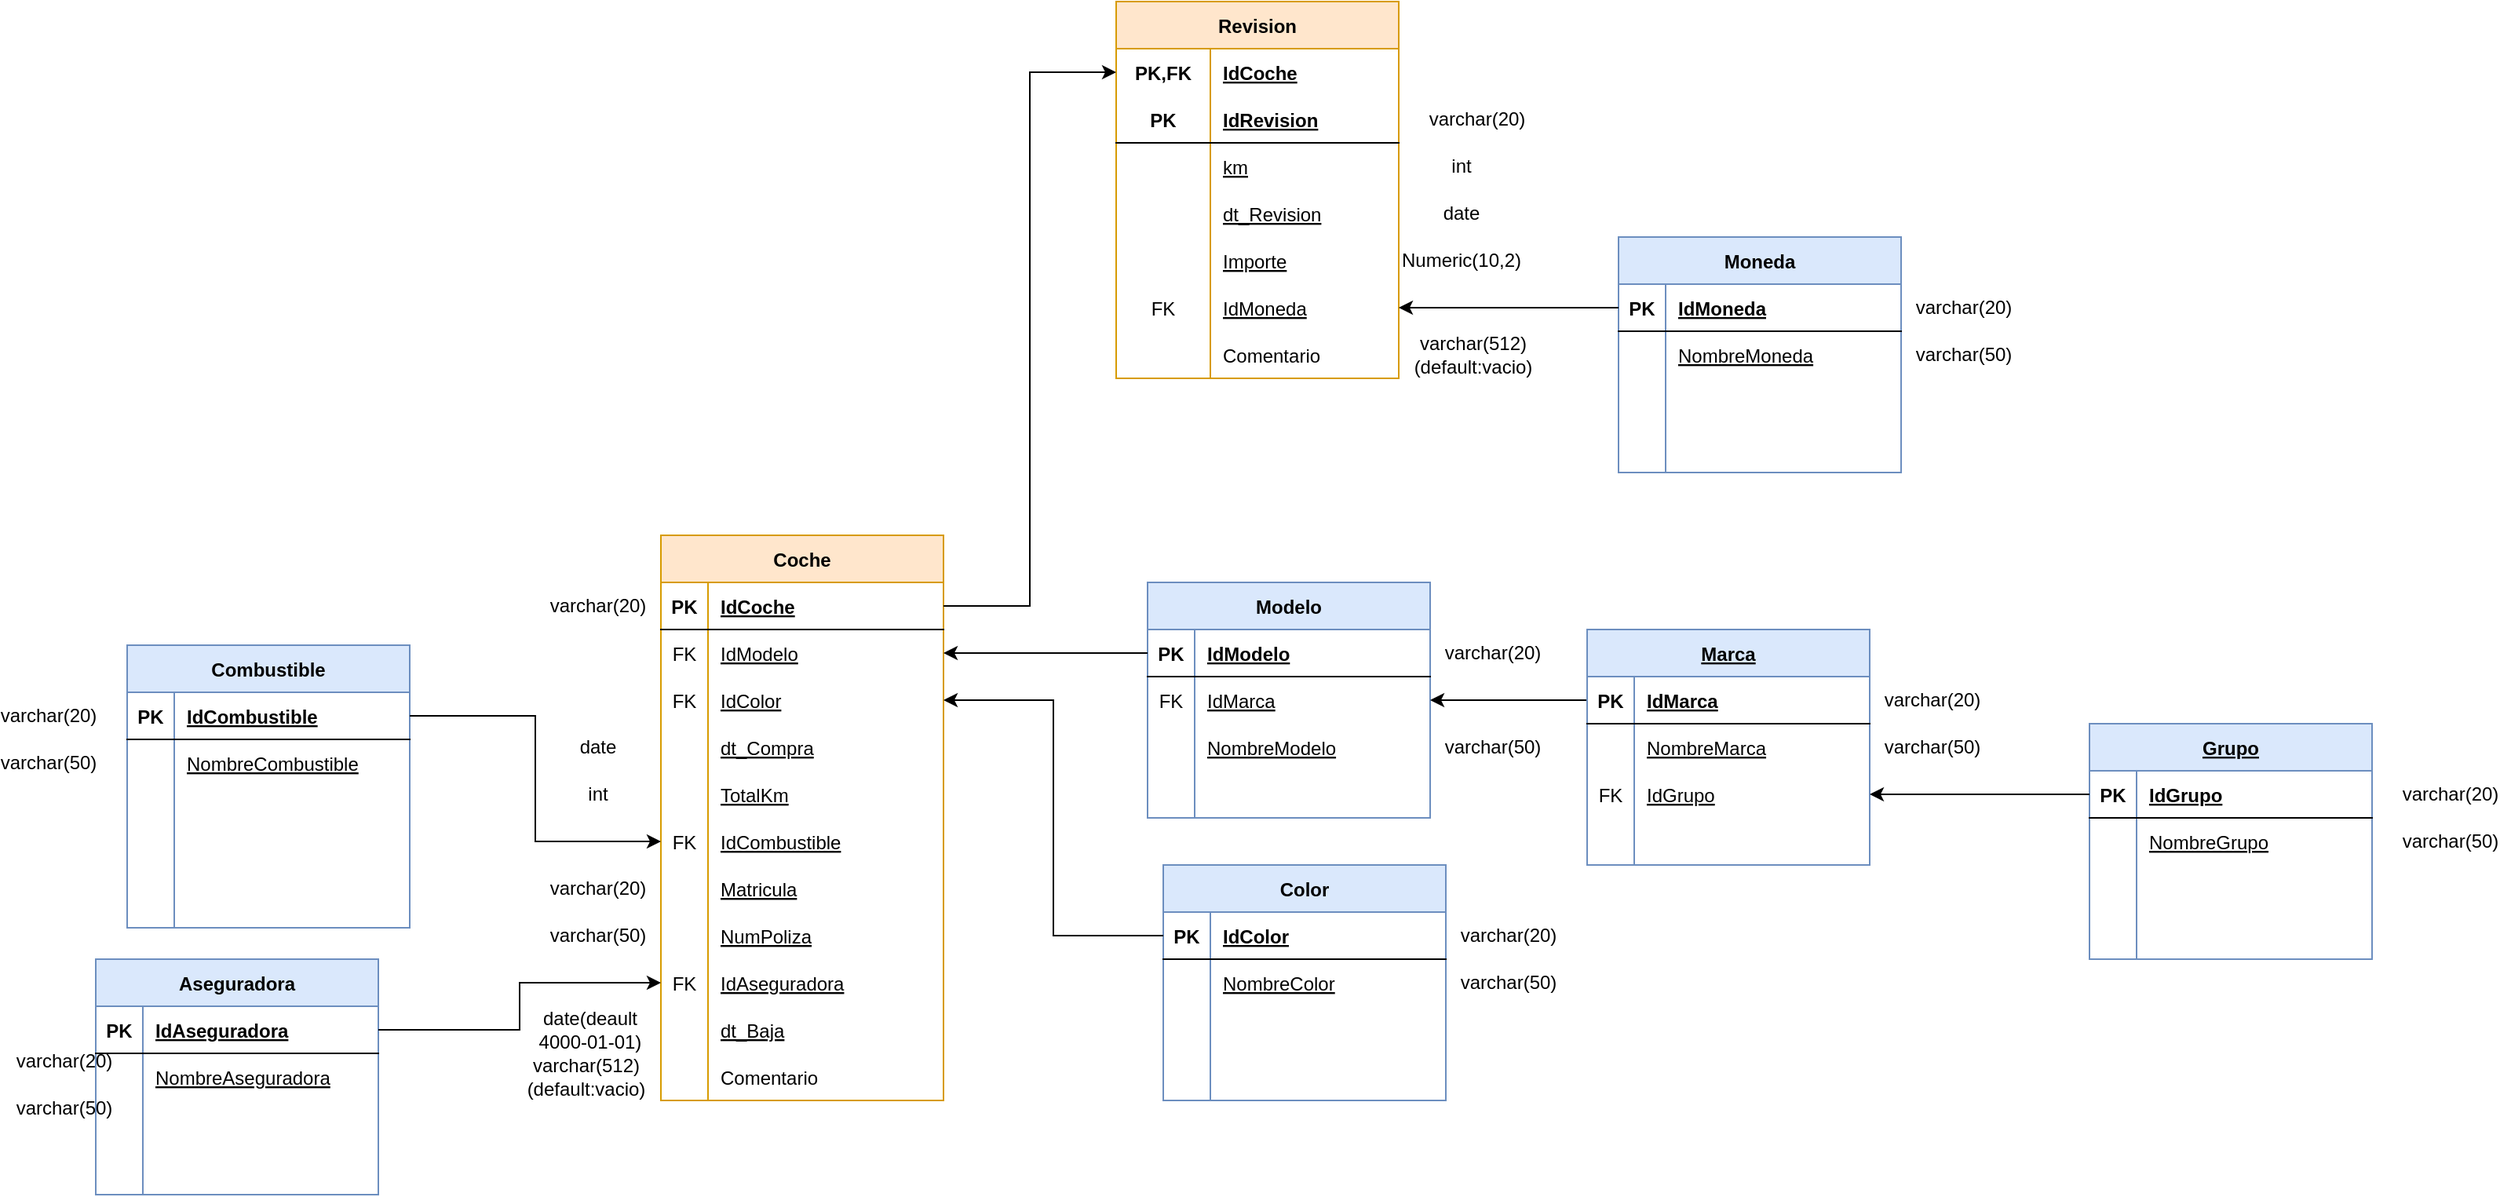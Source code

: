 <mxfile version="20.7.4" type="device"><diagram id="R2lEEEUBdFMjLlhIrx00" name="Page-1"><mxGraphModel dx="2284" dy="1944" grid="1" gridSize="10" guides="1" tooltips="1" connect="1" arrows="1" fold="1" page="1" pageScale="1" pageWidth="850" pageHeight="1100" math="0" shadow="0" extFonts="Permanent Marker^https://fonts.googleapis.com/css?family=Permanent+Marker"><root><mxCell id="0"/><mxCell id="1" parent="0"/><mxCell id="UQHNVNrg7WLyt6aWOta6-1" value="Coche" style="shape=table;startSize=30;container=1;collapsible=1;childLayout=tableLayout;fixedRows=1;rowLines=0;fontStyle=1;align=center;resizeLast=1;fillColor=#ffe6cc;strokeColor=#d79b00;" parent="1" vertex="1"><mxGeometry x="100" y="310" width="180" height="360" as="geometry"/></mxCell><mxCell id="UQHNVNrg7WLyt6aWOta6-2" value="" style="shape=tableRow;horizontal=0;startSize=0;swimlaneHead=0;swimlaneBody=0;fillColor=none;collapsible=0;dropTarget=0;points=[[0,0.5],[1,0.5]];portConstraint=eastwest;top=0;left=0;right=0;bottom=1;" parent="UQHNVNrg7WLyt6aWOta6-1" vertex="1"><mxGeometry y="30" width="180" height="30" as="geometry"/></mxCell><mxCell id="UQHNVNrg7WLyt6aWOta6-3" value="PK" style="shape=partialRectangle;connectable=0;fillColor=none;top=0;left=0;bottom=0;right=0;fontStyle=1;overflow=hidden;" parent="UQHNVNrg7WLyt6aWOta6-2" vertex="1"><mxGeometry width="30" height="30" as="geometry"><mxRectangle width="30" height="30" as="alternateBounds"/></mxGeometry></mxCell><mxCell id="UQHNVNrg7WLyt6aWOta6-4" value="IdCoche" style="shape=partialRectangle;connectable=0;fillColor=none;top=0;left=0;bottom=0;right=0;align=left;spacingLeft=6;fontStyle=5;overflow=hidden;" parent="UQHNVNrg7WLyt6aWOta6-2" vertex="1"><mxGeometry x="30" width="150" height="30" as="geometry"><mxRectangle width="150" height="30" as="alternateBounds"/></mxGeometry></mxCell><mxCell id="UQHNVNrg7WLyt6aWOta6-5" value="" style="shape=tableRow;horizontal=0;startSize=0;swimlaneHead=0;swimlaneBody=0;fillColor=none;collapsible=0;dropTarget=0;points=[[0,0.5],[1,0.5]];portConstraint=eastwest;top=0;left=0;right=0;bottom=0;" parent="UQHNVNrg7WLyt6aWOta6-1" vertex="1"><mxGeometry y="60" width="180" height="30" as="geometry"/></mxCell><mxCell id="UQHNVNrg7WLyt6aWOta6-6" value="FK" style="shape=partialRectangle;connectable=0;fillColor=none;top=0;left=0;bottom=0;right=0;editable=1;overflow=hidden;" parent="UQHNVNrg7WLyt6aWOta6-5" vertex="1"><mxGeometry width="30" height="30" as="geometry"><mxRectangle width="30" height="30" as="alternateBounds"/></mxGeometry></mxCell><mxCell id="UQHNVNrg7WLyt6aWOta6-7" value="IdModelo" style="shape=partialRectangle;connectable=0;fillColor=none;top=0;left=0;bottom=0;right=0;align=left;spacingLeft=6;overflow=hidden;fontStyle=4" parent="UQHNVNrg7WLyt6aWOta6-5" vertex="1"><mxGeometry x="30" width="150" height="30" as="geometry"><mxRectangle width="150" height="30" as="alternateBounds"/></mxGeometry></mxCell><mxCell id="UQHNVNrg7WLyt6aWOta6-8" value="" style="shape=tableRow;horizontal=0;startSize=0;swimlaneHead=0;swimlaneBody=0;fillColor=none;collapsible=0;dropTarget=0;points=[[0,0.5],[1,0.5]];portConstraint=eastwest;top=0;left=0;right=0;bottom=0;" parent="UQHNVNrg7WLyt6aWOta6-1" vertex="1"><mxGeometry y="90" width="180" height="30" as="geometry"/></mxCell><mxCell id="UQHNVNrg7WLyt6aWOta6-9" value="FK" style="shape=partialRectangle;connectable=0;fillColor=none;top=0;left=0;bottom=0;right=0;editable=1;overflow=hidden;" parent="UQHNVNrg7WLyt6aWOta6-8" vertex="1"><mxGeometry width="30" height="30" as="geometry"><mxRectangle width="30" height="30" as="alternateBounds"/></mxGeometry></mxCell><mxCell id="UQHNVNrg7WLyt6aWOta6-10" value="IdColor" style="shape=partialRectangle;connectable=0;fillColor=none;top=0;left=0;bottom=0;right=0;align=left;spacingLeft=6;overflow=hidden;fontStyle=4" parent="UQHNVNrg7WLyt6aWOta6-8" vertex="1"><mxGeometry x="30" width="150" height="30" as="geometry"><mxRectangle width="150" height="30" as="alternateBounds"/></mxGeometry></mxCell><mxCell id="UQHNVNrg7WLyt6aWOta6-11" value="" style="shape=tableRow;horizontal=0;startSize=0;swimlaneHead=0;swimlaneBody=0;fillColor=none;collapsible=0;dropTarget=0;points=[[0,0.5],[1,0.5]];portConstraint=eastwest;top=0;left=0;right=0;bottom=0;" parent="UQHNVNrg7WLyt6aWOta6-1" vertex="1"><mxGeometry y="120" width="180" height="30" as="geometry"/></mxCell><mxCell id="UQHNVNrg7WLyt6aWOta6-12" value="" style="shape=partialRectangle;connectable=0;fillColor=none;top=0;left=0;bottom=0;right=0;editable=1;overflow=hidden;" parent="UQHNVNrg7WLyt6aWOta6-11" vertex="1"><mxGeometry width="30" height="30" as="geometry"><mxRectangle width="30" height="30" as="alternateBounds"/></mxGeometry></mxCell><mxCell id="UQHNVNrg7WLyt6aWOta6-13" value="dt_Compra" style="shape=partialRectangle;connectable=0;fillColor=none;top=0;left=0;bottom=0;right=0;align=left;spacingLeft=6;overflow=hidden;fontStyle=4" parent="UQHNVNrg7WLyt6aWOta6-11" vertex="1"><mxGeometry x="30" width="150" height="30" as="geometry"><mxRectangle width="150" height="30" as="alternateBounds"/></mxGeometry></mxCell><mxCell id="UQHNVNrg7WLyt6aWOta6-56" value="" style="shape=tableRow;horizontal=0;startSize=0;swimlaneHead=0;swimlaneBody=0;fillColor=none;collapsible=0;dropTarget=0;points=[[0,0.5],[1,0.5]];portConstraint=eastwest;top=0;left=0;right=0;bottom=0;" parent="UQHNVNrg7WLyt6aWOta6-1" vertex="1"><mxGeometry y="150" width="180" height="30" as="geometry"/></mxCell><mxCell id="UQHNVNrg7WLyt6aWOta6-57" value="" style="shape=partialRectangle;connectable=0;fillColor=none;top=0;left=0;bottom=0;right=0;editable=1;overflow=hidden;" parent="UQHNVNrg7WLyt6aWOta6-56" vertex="1"><mxGeometry width="30" height="30" as="geometry"><mxRectangle width="30" height="30" as="alternateBounds"/></mxGeometry></mxCell><mxCell id="UQHNVNrg7WLyt6aWOta6-58" value="TotalKm" style="shape=partialRectangle;connectable=0;fillColor=none;top=0;left=0;bottom=0;right=0;align=left;spacingLeft=6;overflow=hidden;fontStyle=4" parent="UQHNVNrg7WLyt6aWOta6-56" vertex="1"><mxGeometry x="30" width="150" height="30" as="geometry"><mxRectangle width="150" height="30" as="alternateBounds"/></mxGeometry></mxCell><mxCell id="UQHNVNrg7WLyt6aWOta6-59" value="" style="shape=tableRow;horizontal=0;startSize=0;swimlaneHead=0;swimlaneBody=0;fillColor=none;collapsible=0;dropTarget=0;points=[[0,0.5],[1,0.5]];portConstraint=eastwest;top=0;left=0;right=0;bottom=0;" parent="UQHNVNrg7WLyt6aWOta6-1" vertex="1"><mxGeometry y="180" width="180" height="30" as="geometry"/></mxCell><mxCell id="UQHNVNrg7WLyt6aWOta6-60" value="FK" style="shape=partialRectangle;connectable=0;fillColor=none;top=0;left=0;bottom=0;right=0;editable=1;overflow=hidden;" parent="UQHNVNrg7WLyt6aWOta6-59" vertex="1"><mxGeometry width="30" height="30" as="geometry"><mxRectangle width="30" height="30" as="alternateBounds"/></mxGeometry></mxCell><mxCell id="UQHNVNrg7WLyt6aWOta6-61" value="IdCombustible" style="shape=partialRectangle;connectable=0;fillColor=none;top=0;left=0;bottom=0;right=0;align=left;spacingLeft=6;overflow=hidden;fontStyle=4" parent="UQHNVNrg7WLyt6aWOta6-59" vertex="1"><mxGeometry x="30" width="150" height="30" as="geometry"><mxRectangle width="150" height="30" as="alternateBounds"/></mxGeometry></mxCell><mxCell id="KkhAYY7SZB-7YwJdmBVB-1" value="" style="shape=tableRow;horizontal=0;startSize=0;swimlaneHead=0;swimlaneBody=0;fillColor=none;collapsible=0;dropTarget=0;points=[[0,0.5],[1,0.5]];portConstraint=eastwest;top=0;left=0;right=0;bottom=0;" parent="UQHNVNrg7WLyt6aWOta6-1" vertex="1"><mxGeometry y="210" width="180" height="30" as="geometry"/></mxCell><mxCell id="KkhAYY7SZB-7YwJdmBVB-2" value="" style="shape=partialRectangle;connectable=0;fillColor=none;top=0;left=0;bottom=0;right=0;editable=1;overflow=hidden;" parent="KkhAYY7SZB-7YwJdmBVB-1" vertex="1"><mxGeometry width="30" height="30" as="geometry"><mxRectangle width="30" height="30" as="alternateBounds"/></mxGeometry></mxCell><mxCell id="KkhAYY7SZB-7YwJdmBVB-3" value="Matricula" style="shape=partialRectangle;connectable=0;fillColor=none;top=0;left=0;bottom=0;right=0;align=left;spacingLeft=6;overflow=hidden;fontStyle=4" parent="KkhAYY7SZB-7YwJdmBVB-1" vertex="1"><mxGeometry x="30" width="150" height="30" as="geometry"><mxRectangle width="150" height="30" as="alternateBounds"/></mxGeometry></mxCell><mxCell id="2HH6dPWzFFKXIz89_tiQ-81" value="" style="shape=tableRow;horizontal=0;startSize=0;swimlaneHead=0;swimlaneBody=0;fillColor=none;collapsible=0;dropTarget=0;points=[[0,0.5],[1,0.5]];portConstraint=eastwest;top=0;left=0;right=0;bottom=0;" parent="UQHNVNrg7WLyt6aWOta6-1" vertex="1"><mxGeometry y="240" width="180" height="30" as="geometry"/></mxCell><mxCell id="2HH6dPWzFFKXIz89_tiQ-82" value="" style="shape=partialRectangle;connectable=0;fillColor=none;top=0;left=0;bottom=0;right=0;editable=1;overflow=hidden;" parent="2HH6dPWzFFKXIz89_tiQ-81" vertex="1"><mxGeometry width="30" height="30" as="geometry"><mxRectangle width="30" height="30" as="alternateBounds"/></mxGeometry></mxCell><mxCell id="2HH6dPWzFFKXIz89_tiQ-83" value="NumPoliza" style="shape=partialRectangle;connectable=0;fillColor=none;top=0;left=0;bottom=0;right=0;align=left;spacingLeft=6;overflow=hidden;fontStyle=4" parent="2HH6dPWzFFKXIz89_tiQ-81" vertex="1"><mxGeometry x="30" width="150" height="30" as="geometry"><mxRectangle width="150" height="30" as="alternateBounds"/></mxGeometry></mxCell><mxCell id="2HH6dPWzFFKXIz89_tiQ-84" value="" style="shape=tableRow;horizontal=0;startSize=0;swimlaneHead=0;swimlaneBody=0;fillColor=none;collapsible=0;dropTarget=0;points=[[0,0.5],[1,0.5]];portConstraint=eastwest;top=0;left=0;right=0;bottom=0;" parent="UQHNVNrg7WLyt6aWOta6-1" vertex="1"><mxGeometry y="270" width="180" height="30" as="geometry"/></mxCell><mxCell id="2HH6dPWzFFKXIz89_tiQ-85" value="" style="shape=partialRectangle;connectable=0;fillColor=none;top=0;left=0;bottom=0;right=0;editable=1;overflow=hidden;" parent="2HH6dPWzFFKXIz89_tiQ-84" vertex="1"><mxGeometry width="30" height="30" as="geometry"><mxRectangle width="30" height="30" as="alternateBounds"/></mxGeometry></mxCell><mxCell id="2HH6dPWzFFKXIz89_tiQ-86" value="IdAseguradora" style="shape=partialRectangle;connectable=0;fillColor=none;top=0;left=0;bottom=0;right=0;align=left;spacingLeft=6;overflow=hidden;fontStyle=4" parent="2HH6dPWzFFKXIz89_tiQ-84" vertex="1"><mxGeometry x="30" width="150" height="30" as="geometry"><mxRectangle width="150" height="30" as="alternateBounds"/></mxGeometry></mxCell><mxCell id="x1fE0c421LHMA43chQFN-1" value="" style="shape=tableRow;horizontal=0;startSize=0;swimlaneHead=0;swimlaneBody=0;fillColor=none;collapsible=0;dropTarget=0;points=[[0,0.5],[1,0.5]];portConstraint=eastwest;top=0;left=0;right=0;bottom=0;" parent="UQHNVNrg7WLyt6aWOta6-1" vertex="1"><mxGeometry y="300" width="180" height="30" as="geometry"/></mxCell><mxCell id="x1fE0c421LHMA43chQFN-2" value="" style="shape=partialRectangle;connectable=0;fillColor=none;top=0;left=0;bottom=0;right=0;editable=1;overflow=hidden;" parent="x1fE0c421LHMA43chQFN-1" vertex="1"><mxGeometry width="30" height="30" as="geometry"><mxRectangle width="30" height="30" as="alternateBounds"/></mxGeometry></mxCell><mxCell id="x1fE0c421LHMA43chQFN-3" value="dt_Baja" style="shape=partialRectangle;connectable=0;fillColor=none;top=0;left=0;bottom=0;right=0;align=left;spacingLeft=6;overflow=hidden;fontStyle=4" parent="x1fE0c421LHMA43chQFN-1" vertex="1"><mxGeometry x="30" width="150" height="30" as="geometry"><mxRectangle width="150" height="30" as="alternateBounds"/></mxGeometry></mxCell><mxCell id="Sy1Fu-0YcT4Fh3cRjy4l-1" value="" style="shape=tableRow;horizontal=0;startSize=0;swimlaneHead=0;swimlaneBody=0;fillColor=none;collapsible=0;dropTarget=0;points=[[0,0.5],[1,0.5]];portConstraint=eastwest;top=0;left=0;right=0;bottom=0;" vertex="1" parent="UQHNVNrg7WLyt6aWOta6-1"><mxGeometry y="330" width="180" height="30" as="geometry"/></mxCell><mxCell id="Sy1Fu-0YcT4Fh3cRjy4l-2" value="" style="shape=partialRectangle;connectable=0;fillColor=none;top=0;left=0;bottom=0;right=0;editable=1;overflow=hidden;" vertex="1" parent="Sy1Fu-0YcT4Fh3cRjy4l-1"><mxGeometry width="30" height="30" as="geometry"><mxRectangle width="30" height="30" as="alternateBounds"/></mxGeometry></mxCell><mxCell id="Sy1Fu-0YcT4Fh3cRjy4l-3" value="Comentario" style="shape=partialRectangle;connectable=0;fillColor=none;top=0;left=0;bottom=0;right=0;align=left;spacingLeft=6;overflow=hidden;fontStyle=0" vertex="1" parent="Sy1Fu-0YcT4Fh3cRjy4l-1"><mxGeometry x="30" width="150" height="30" as="geometry"><mxRectangle width="150" height="30" as="alternateBounds"/></mxGeometry></mxCell><mxCell id="UQHNVNrg7WLyt6aWOta6-14" value="Modelo" style="shape=table;startSize=30;container=1;collapsible=1;childLayout=tableLayout;fixedRows=1;rowLines=0;fontStyle=1;align=center;resizeLast=1;fillColor=#dae8fc;strokeColor=#6c8ebf;" parent="1" vertex="1"><mxGeometry x="410" y="340" width="180" height="150" as="geometry"/></mxCell><mxCell id="UQHNVNrg7WLyt6aWOta6-15" value="" style="shape=tableRow;horizontal=0;startSize=0;swimlaneHead=0;swimlaneBody=0;fillColor=none;collapsible=0;dropTarget=0;points=[[0,0.5],[1,0.5]];portConstraint=eastwest;top=0;left=0;right=0;bottom=1;" parent="UQHNVNrg7WLyt6aWOta6-14" vertex="1"><mxGeometry y="30" width="180" height="30" as="geometry"/></mxCell><mxCell id="UQHNVNrg7WLyt6aWOta6-16" value="PK" style="shape=partialRectangle;connectable=0;fillColor=none;top=0;left=0;bottom=0;right=0;fontStyle=1;overflow=hidden;" parent="UQHNVNrg7WLyt6aWOta6-15" vertex="1"><mxGeometry width="30" height="30" as="geometry"><mxRectangle width="30" height="30" as="alternateBounds"/></mxGeometry></mxCell><mxCell id="UQHNVNrg7WLyt6aWOta6-17" value="IdModelo" style="shape=partialRectangle;connectable=0;fillColor=none;top=0;left=0;bottom=0;right=0;align=left;spacingLeft=6;fontStyle=5;overflow=hidden;" parent="UQHNVNrg7WLyt6aWOta6-15" vertex="1"><mxGeometry x="30" width="150" height="30" as="geometry"><mxRectangle width="150" height="30" as="alternateBounds"/></mxGeometry></mxCell><mxCell id="UQHNVNrg7WLyt6aWOta6-18" value="" style="shape=tableRow;horizontal=0;startSize=0;swimlaneHead=0;swimlaneBody=0;fillColor=none;collapsible=0;dropTarget=0;points=[[0,0.5],[1,0.5]];portConstraint=eastwest;top=0;left=0;right=0;bottom=0;" parent="UQHNVNrg7WLyt6aWOta6-14" vertex="1"><mxGeometry y="60" width="180" height="30" as="geometry"/></mxCell><mxCell id="UQHNVNrg7WLyt6aWOta6-19" value="FK" style="shape=partialRectangle;connectable=0;fillColor=none;top=0;left=0;bottom=0;right=0;editable=1;overflow=hidden;" parent="UQHNVNrg7WLyt6aWOta6-18" vertex="1"><mxGeometry width="30" height="30" as="geometry"><mxRectangle width="30" height="30" as="alternateBounds"/></mxGeometry></mxCell><mxCell id="UQHNVNrg7WLyt6aWOta6-20" value="IdMarca" style="shape=partialRectangle;connectable=0;fillColor=none;top=0;left=0;bottom=0;right=0;align=left;spacingLeft=6;overflow=hidden;fontStyle=4" parent="UQHNVNrg7WLyt6aWOta6-18" vertex="1"><mxGeometry x="30" width="150" height="30" as="geometry"><mxRectangle width="150" height="30" as="alternateBounds"/></mxGeometry></mxCell><mxCell id="UQHNVNrg7WLyt6aWOta6-24" value="" style="shape=tableRow;horizontal=0;startSize=0;swimlaneHead=0;swimlaneBody=0;fillColor=none;collapsible=0;dropTarget=0;points=[[0,0.5],[1,0.5]];portConstraint=eastwest;top=0;left=0;right=0;bottom=0;" parent="UQHNVNrg7WLyt6aWOta6-14" vertex="1"><mxGeometry y="90" width="180" height="30" as="geometry"/></mxCell><mxCell id="UQHNVNrg7WLyt6aWOta6-25" value="" style="shape=partialRectangle;connectable=0;fillColor=none;top=0;left=0;bottom=0;right=0;editable=1;overflow=hidden;" parent="UQHNVNrg7WLyt6aWOta6-24" vertex="1"><mxGeometry width="30" height="30" as="geometry"><mxRectangle width="30" height="30" as="alternateBounds"/></mxGeometry></mxCell><mxCell id="UQHNVNrg7WLyt6aWOta6-26" value="NombreModelo" style="shape=partialRectangle;connectable=0;fillColor=none;top=0;left=0;bottom=0;right=0;align=left;spacingLeft=6;overflow=hidden;fontStyle=4" parent="UQHNVNrg7WLyt6aWOta6-24" vertex="1"><mxGeometry x="30" width="150" height="30" as="geometry"><mxRectangle width="150" height="30" as="alternateBounds"/></mxGeometry></mxCell><mxCell id="UQHNVNrg7WLyt6aWOta6-21" value="" style="shape=tableRow;horizontal=0;startSize=0;swimlaneHead=0;swimlaneBody=0;fillColor=none;collapsible=0;dropTarget=0;points=[[0,0.5],[1,0.5]];portConstraint=eastwest;top=0;left=0;right=0;bottom=0;" parent="UQHNVNrg7WLyt6aWOta6-14" vertex="1"><mxGeometry y="120" width="180" height="30" as="geometry"/></mxCell><mxCell id="UQHNVNrg7WLyt6aWOta6-22" value="" style="shape=partialRectangle;connectable=0;fillColor=none;top=0;left=0;bottom=0;right=0;editable=1;overflow=hidden;" parent="UQHNVNrg7WLyt6aWOta6-21" vertex="1"><mxGeometry width="30" height="30" as="geometry"><mxRectangle width="30" height="30" as="alternateBounds"/></mxGeometry></mxCell><mxCell id="UQHNVNrg7WLyt6aWOta6-23" value="" style="shape=partialRectangle;connectable=0;fillColor=none;top=0;left=0;bottom=0;right=0;align=left;spacingLeft=6;overflow=hidden;" parent="UQHNVNrg7WLyt6aWOta6-21" vertex="1"><mxGeometry x="30" width="150" height="30" as="geometry"><mxRectangle width="150" height="30" as="alternateBounds"/></mxGeometry></mxCell><mxCell id="UQHNVNrg7WLyt6aWOta6-41" style="edgeStyle=orthogonalEdgeStyle;rounded=0;orthogonalLoop=1;jettySize=auto;html=1;entryX=1;entryY=0.5;entryDx=0;entryDy=0;exitX=0;exitY=0.5;exitDx=0;exitDy=0;" parent="1" source="UQHNVNrg7WLyt6aWOta6-29" target="UQHNVNrg7WLyt6aWOta6-18" edge="1"><mxGeometry relative="1" as="geometry"/></mxCell><mxCell id="UQHNVNrg7WLyt6aWOta6-28" value="Marca" style="shape=table;startSize=30;container=1;collapsible=1;childLayout=tableLayout;fixedRows=1;rowLines=0;fontStyle=5;align=center;resizeLast=1;fillColor=#dae8fc;strokeColor=#6c8ebf;" parent="1" vertex="1"><mxGeometry x="690" y="370" width="180" height="150" as="geometry"/></mxCell><mxCell id="UQHNVNrg7WLyt6aWOta6-29" value="" style="shape=tableRow;horizontal=0;startSize=0;swimlaneHead=0;swimlaneBody=0;fillColor=none;collapsible=0;dropTarget=0;points=[[0,0.5],[1,0.5]];portConstraint=eastwest;top=0;left=0;right=0;bottom=1;" parent="UQHNVNrg7WLyt6aWOta6-28" vertex="1"><mxGeometry y="30" width="180" height="30" as="geometry"/></mxCell><mxCell id="UQHNVNrg7WLyt6aWOta6-30" value="PK" style="shape=partialRectangle;connectable=0;fillColor=none;top=0;left=0;bottom=0;right=0;fontStyle=1;overflow=hidden;" parent="UQHNVNrg7WLyt6aWOta6-29" vertex="1"><mxGeometry width="30" height="30" as="geometry"><mxRectangle width="30" height="30" as="alternateBounds"/></mxGeometry></mxCell><mxCell id="UQHNVNrg7WLyt6aWOta6-31" value="IdMarca" style="shape=partialRectangle;connectable=0;fillColor=none;top=0;left=0;bottom=0;right=0;align=left;spacingLeft=6;fontStyle=5;overflow=hidden;" parent="UQHNVNrg7WLyt6aWOta6-29" vertex="1"><mxGeometry x="30" width="150" height="30" as="geometry"><mxRectangle width="150" height="30" as="alternateBounds"/></mxGeometry></mxCell><mxCell id="UQHNVNrg7WLyt6aWOta6-32" value="" style="shape=tableRow;horizontal=0;startSize=0;swimlaneHead=0;swimlaneBody=0;fillColor=none;collapsible=0;dropTarget=0;points=[[0,0.5],[1,0.5]];portConstraint=eastwest;top=0;left=0;right=0;bottom=0;" parent="UQHNVNrg7WLyt6aWOta6-28" vertex="1"><mxGeometry y="60" width="180" height="30" as="geometry"/></mxCell><mxCell id="UQHNVNrg7WLyt6aWOta6-33" value="" style="shape=partialRectangle;connectable=0;fillColor=none;top=0;left=0;bottom=0;right=0;editable=1;overflow=hidden;" parent="UQHNVNrg7WLyt6aWOta6-32" vertex="1"><mxGeometry width="30" height="30" as="geometry"><mxRectangle width="30" height="30" as="alternateBounds"/></mxGeometry></mxCell><mxCell id="UQHNVNrg7WLyt6aWOta6-34" value="NombreMarca" style="shape=partialRectangle;connectable=0;fillColor=none;top=0;left=0;bottom=0;right=0;align=left;spacingLeft=6;overflow=hidden;fontStyle=4" parent="UQHNVNrg7WLyt6aWOta6-32" vertex="1"><mxGeometry x="30" width="150" height="30" as="geometry"><mxRectangle width="150" height="30" as="alternateBounds"/></mxGeometry></mxCell><mxCell id="UQHNVNrg7WLyt6aWOta6-35" value="" style="shape=tableRow;horizontal=0;startSize=0;swimlaneHead=0;swimlaneBody=0;fillColor=none;collapsible=0;dropTarget=0;points=[[0,0.5],[1,0.5]];portConstraint=eastwest;top=0;left=0;right=0;bottom=0;" parent="UQHNVNrg7WLyt6aWOta6-28" vertex="1"><mxGeometry y="90" width="180" height="30" as="geometry"/></mxCell><mxCell id="UQHNVNrg7WLyt6aWOta6-36" value="FK" style="shape=partialRectangle;connectable=0;fillColor=none;top=0;left=0;bottom=0;right=0;editable=1;overflow=hidden;" parent="UQHNVNrg7WLyt6aWOta6-35" vertex="1"><mxGeometry width="30" height="30" as="geometry"><mxRectangle width="30" height="30" as="alternateBounds"/></mxGeometry></mxCell><mxCell id="UQHNVNrg7WLyt6aWOta6-37" value="IdGrupo" style="shape=partialRectangle;connectable=0;fillColor=none;top=0;left=0;bottom=0;right=0;align=left;spacingLeft=6;overflow=hidden;fontStyle=4" parent="UQHNVNrg7WLyt6aWOta6-35" vertex="1"><mxGeometry x="30" width="150" height="30" as="geometry"><mxRectangle width="150" height="30" as="alternateBounds"/></mxGeometry></mxCell><mxCell id="UQHNVNrg7WLyt6aWOta6-38" value="" style="shape=tableRow;horizontal=0;startSize=0;swimlaneHead=0;swimlaneBody=0;fillColor=none;collapsible=0;dropTarget=0;points=[[0,0.5],[1,0.5]];portConstraint=eastwest;top=0;left=0;right=0;bottom=0;" parent="UQHNVNrg7WLyt6aWOta6-28" vertex="1"><mxGeometry y="120" width="180" height="30" as="geometry"/></mxCell><mxCell id="UQHNVNrg7WLyt6aWOta6-39" value="" style="shape=partialRectangle;connectable=0;fillColor=none;top=0;left=0;bottom=0;right=0;editable=1;overflow=hidden;" parent="UQHNVNrg7WLyt6aWOta6-38" vertex="1"><mxGeometry width="30" height="30" as="geometry"><mxRectangle width="30" height="30" as="alternateBounds"/></mxGeometry></mxCell><mxCell id="UQHNVNrg7WLyt6aWOta6-40" value="" style="shape=partialRectangle;connectable=0;fillColor=none;top=0;left=0;bottom=0;right=0;align=left;spacingLeft=6;overflow=hidden;" parent="UQHNVNrg7WLyt6aWOta6-38" vertex="1"><mxGeometry x="30" width="150" height="30" as="geometry"><mxRectangle width="150" height="30" as="alternateBounds"/></mxGeometry></mxCell><mxCell id="UQHNVNrg7WLyt6aWOta6-42" style="edgeStyle=orthogonalEdgeStyle;rounded=0;orthogonalLoop=1;jettySize=auto;html=1;entryX=1;entryY=0.5;entryDx=0;entryDy=0;" parent="1" source="UQHNVNrg7WLyt6aWOta6-15" target="UQHNVNrg7WLyt6aWOta6-5" edge="1"><mxGeometry relative="1" as="geometry"/></mxCell><mxCell id="UQHNVNrg7WLyt6aWOta6-62" value="Color" style="shape=table;startSize=30;container=1;collapsible=1;childLayout=tableLayout;fixedRows=1;rowLines=0;fontStyle=1;align=center;resizeLast=1;fillColor=#dae8fc;strokeColor=#6c8ebf;" parent="1" vertex="1"><mxGeometry x="420" y="520" width="180" height="150" as="geometry"/></mxCell><mxCell id="UQHNVNrg7WLyt6aWOta6-63" value="" style="shape=tableRow;horizontal=0;startSize=0;swimlaneHead=0;swimlaneBody=0;fillColor=none;collapsible=0;dropTarget=0;points=[[0,0.5],[1,0.5]];portConstraint=eastwest;top=0;left=0;right=0;bottom=1;" parent="UQHNVNrg7WLyt6aWOta6-62" vertex="1"><mxGeometry y="30" width="180" height="30" as="geometry"/></mxCell><mxCell id="UQHNVNrg7WLyt6aWOta6-64" value="PK" style="shape=partialRectangle;connectable=0;fillColor=none;top=0;left=0;bottom=0;right=0;fontStyle=1;overflow=hidden;" parent="UQHNVNrg7WLyt6aWOta6-63" vertex="1"><mxGeometry width="30" height="30" as="geometry"><mxRectangle width="30" height="30" as="alternateBounds"/></mxGeometry></mxCell><mxCell id="UQHNVNrg7WLyt6aWOta6-65" value="IdColor" style="shape=partialRectangle;connectable=0;fillColor=none;top=0;left=0;bottom=0;right=0;align=left;spacingLeft=6;fontStyle=5;overflow=hidden;" parent="UQHNVNrg7WLyt6aWOta6-63" vertex="1"><mxGeometry x="30" width="150" height="30" as="geometry"><mxRectangle width="150" height="30" as="alternateBounds"/></mxGeometry></mxCell><mxCell id="UQHNVNrg7WLyt6aWOta6-66" value="" style="shape=tableRow;horizontal=0;startSize=0;swimlaneHead=0;swimlaneBody=0;fillColor=none;collapsible=0;dropTarget=0;points=[[0,0.5],[1,0.5]];portConstraint=eastwest;top=0;left=0;right=0;bottom=0;" parent="UQHNVNrg7WLyt6aWOta6-62" vertex="1"><mxGeometry y="60" width="180" height="30" as="geometry"/></mxCell><mxCell id="UQHNVNrg7WLyt6aWOta6-67" value="" style="shape=partialRectangle;connectable=0;fillColor=none;top=0;left=0;bottom=0;right=0;editable=1;overflow=hidden;" parent="UQHNVNrg7WLyt6aWOta6-66" vertex="1"><mxGeometry width="30" height="30" as="geometry"><mxRectangle width="30" height="30" as="alternateBounds"/></mxGeometry></mxCell><mxCell id="UQHNVNrg7WLyt6aWOta6-68" value="NombreColor" style="shape=partialRectangle;connectable=0;fillColor=none;top=0;left=0;bottom=0;right=0;align=left;spacingLeft=6;overflow=hidden;fontStyle=4" parent="UQHNVNrg7WLyt6aWOta6-66" vertex="1"><mxGeometry x="30" width="150" height="30" as="geometry"><mxRectangle width="150" height="30" as="alternateBounds"/></mxGeometry></mxCell><mxCell id="UQHNVNrg7WLyt6aWOta6-69" value="" style="shape=tableRow;horizontal=0;startSize=0;swimlaneHead=0;swimlaneBody=0;fillColor=none;collapsible=0;dropTarget=0;points=[[0,0.5],[1,0.5]];portConstraint=eastwest;top=0;left=0;right=0;bottom=0;" parent="UQHNVNrg7WLyt6aWOta6-62" vertex="1"><mxGeometry y="90" width="180" height="30" as="geometry"/></mxCell><mxCell id="UQHNVNrg7WLyt6aWOta6-70" value="" style="shape=partialRectangle;connectable=0;fillColor=none;top=0;left=0;bottom=0;right=0;editable=1;overflow=hidden;" parent="UQHNVNrg7WLyt6aWOta6-69" vertex="1"><mxGeometry width="30" height="30" as="geometry"><mxRectangle width="30" height="30" as="alternateBounds"/></mxGeometry></mxCell><mxCell id="UQHNVNrg7WLyt6aWOta6-71" value="" style="shape=partialRectangle;connectable=0;fillColor=none;top=0;left=0;bottom=0;right=0;align=left;spacingLeft=6;overflow=hidden;" parent="UQHNVNrg7WLyt6aWOta6-69" vertex="1"><mxGeometry x="30" width="150" height="30" as="geometry"><mxRectangle width="150" height="30" as="alternateBounds"/></mxGeometry></mxCell><mxCell id="UQHNVNrg7WLyt6aWOta6-72" value="" style="shape=tableRow;horizontal=0;startSize=0;swimlaneHead=0;swimlaneBody=0;fillColor=none;collapsible=0;dropTarget=0;points=[[0,0.5],[1,0.5]];portConstraint=eastwest;top=0;left=0;right=0;bottom=0;" parent="UQHNVNrg7WLyt6aWOta6-62" vertex="1"><mxGeometry y="120" width="180" height="30" as="geometry"/></mxCell><mxCell id="UQHNVNrg7WLyt6aWOta6-73" value="" style="shape=partialRectangle;connectable=0;fillColor=none;top=0;left=0;bottom=0;right=0;editable=1;overflow=hidden;" parent="UQHNVNrg7WLyt6aWOta6-72" vertex="1"><mxGeometry width="30" height="30" as="geometry"><mxRectangle width="30" height="30" as="alternateBounds"/></mxGeometry></mxCell><mxCell id="UQHNVNrg7WLyt6aWOta6-74" value="" style="shape=partialRectangle;connectable=0;fillColor=none;top=0;left=0;bottom=0;right=0;align=left;spacingLeft=6;overflow=hidden;" parent="UQHNVNrg7WLyt6aWOta6-72" vertex="1"><mxGeometry x="30" width="150" height="30" as="geometry"><mxRectangle width="150" height="30" as="alternateBounds"/></mxGeometry></mxCell><mxCell id="UQHNVNrg7WLyt6aWOta6-76" value="Combustible" style="shape=table;startSize=30;container=1;collapsible=1;childLayout=tableLayout;fixedRows=1;rowLines=0;fontStyle=1;align=center;resizeLast=1;fillColor=#dae8fc;strokeColor=#6c8ebf;" parent="1" vertex="1"><mxGeometry x="-240" y="380" width="180" height="180" as="geometry"/></mxCell><mxCell id="UQHNVNrg7WLyt6aWOta6-77" value="" style="shape=tableRow;horizontal=0;startSize=0;swimlaneHead=0;swimlaneBody=0;fillColor=none;collapsible=0;dropTarget=0;points=[[0,0.5],[1,0.5]];portConstraint=eastwest;top=0;left=0;right=0;bottom=1;" parent="UQHNVNrg7WLyt6aWOta6-76" vertex="1"><mxGeometry y="30" width="180" height="30" as="geometry"/></mxCell><mxCell id="UQHNVNrg7WLyt6aWOta6-78" value="PK" style="shape=partialRectangle;connectable=0;fillColor=none;top=0;left=0;bottom=0;right=0;fontStyle=1;overflow=hidden;" parent="UQHNVNrg7WLyt6aWOta6-77" vertex="1"><mxGeometry width="30" height="30" as="geometry"><mxRectangle width="30" height="30" as="alternateBounds"/></mxGeometry></mxCell><mxCell id="UQHNVNrg7WLyt6aWOta6-79" value="IdCombustible" style="shape=partialRectangle;connectable=0;fillColor=none;top=0;left=0;bottom=0;right=0;align=left;spacingLeft=6;fontStyle=5;overflow=hidden;" parent="UQHNVNrg7WLyt6aWOta6-77" vertex="1"><mxGeometry x="30" width="150" height="30" as="geometry"><mxRectangle width="150" height="30" as="alternateBounds"/></mxGeometry></mxCell><mxCell id="7gIFGF4IHq_G77tdIypp-2" value="" style="shape=tableRow;horizontal=0;startSize=0;swimlaneHead=0;swimlaneBody=0;fillColor=none;collapsible=0;dropTarget=0;points=[[0,0.5],[1,0.5]];portConstraint=eastwest;top=0;left=0;right=0;bottom=0;" parent="UQHNVNrg7WLyt6aWOta6-76" vertex="1"><mxGeometry y="60" width="180" height="30" as="geometry"/></mxCell><mxCell id="7gIFGF4IHq_G77tdIypp-3" value="" style="shape=partialRectangle;connectable=0;fillColor=none;top=0;left=0;bottom=0;right=0;editable=1;overflow=hidden;" parent="7gIFGF4IHq_G77tdIypp-2" vertex="1"><mxGeometry width="30" height="30" as="geometry"><mxRectangle width="30" height="30" as="alternateBounds"/></mxGeometry></mxCell><mxCell id="7gIFGF4IHq_G77tdIypp-4" value="NombreCombustible" style="shape=partialRectangle;connectable=0;fillColor=none;top=0;left=0;bottom=0;right=0;align=left;spacingLeft=6;overflow=hidden;fontStyle=4" parent="7gIFGF4IHq_G77tdIypp-2" vertex="1"><mxGeometry x="30" width="150" height="30" as="geometry"><mxRectangle width="150" height="30" as="alternateBounds"/></mxGeometry></mxCell><mxCell id="UQHNVNrg7WLyt6aWOta6-80" value="" style="shape=tableRow;horizontal=0;startSize=0;swimlaneHead=0;swimlaneBody=0;fillColor=none;collapsible=0;dropTarget=0;points=[[0,0.5],[1,0.5]];portConstraint=eastwest;top=0;left=0;right=0;bottom=0;" parent="UQHNVNrg7WLyt6aWOta6-76" vertex="1"><mxGeometry y="90" width="180" height="30" as="geometry"/></mxCell><mxCell id="UQHNVNrg7WLyt6aWOta6-81" value="" style="shape=partialRectangle;connectable=0;fillColor=none;top=0;left=0;bottom=0;right=0;editable=1;overflow=hidden;" parent="UQHNVNrg7WLyt6aWOta6-80" vertex="1"><mxGeometry width="30" height="30" as="geometry"><mxRectangle width="30" height="30" as="alternateBounds"/></mxGeometry></mxCell><mxCell id="UQHNVNrg7WLyt6aWOta6-82" value="" style="shape=partialRectangle;connectable=0;fillColor=none;top=0;left=0;bottom=0;right=0;align=left;spacingLeft=6;overflow=hidden;fontStyle=4" parent="UQHNVNrg7WLyt6aWOta6-80" vertex="1"><mxGeometry x="30" width="150" height="30" as="geometry"><mxRectangle width="150" height="30" as="alternateBounds"/></mxGeometry></mxCell><mxCell id="UQHNVNrg7WLyt6aWOta6-83" value="" style="shape=tableRow;horizontal=0;startSize=0;swimlaneHead=0;swimlaneBody=0;fillColor=none;collapsible=0;dropTarget=0;points=[[0,0.5],[1,0.5]];portConstraint=eastwest;top=0;left=0;right=0;bottom=0;" parent="UQHNVNrg7WLyt6aWOta6-76" vertex="1"><mxGeometry y="120" width="180" height="30" as="geometry"/></mxCell><mxCell id="UQHNVNrg7WLyt6aWOta6-84" value="" style="shape=partialRectangle;connectable=0;fillColor=none;top=0;left=0;bottom=0;right=0;editable=1;overflow=hidden;" parent="UQHNVNrg7WLyt6aWOta6-83" vertex="1"><mxGeometry width="30" height="30" as="geometry"><mxRectangle width="30" height="30" as="alternateBounds"/></mxGeometry></mxCell><mxCell id="UQHNVNrg7WLyt6aWOta6-85" value="" style="shape=partialRectangle;connectable=0;fillColor=none;top=0;left=0;bottom=0;right=0;align=left;spacingLeft=6;overflow=hidden;" parent="UQHNVNrg7WLyt6aWOta6-83" vertex="1"><mxGeometry x="30" width="150" height="30" as="geometry"><mxRectangle width="150" height="30" as="alternateBounds"/></mxGeometry></mxCell><mxCell id="UQHNVNrg7WLyt6aWOta6-86" value="" style="shape=tableRow;horizontal=0;startSize=0;swimlaneHead=0;swimlaneBody=0;fillColor=none;collapsible=0;dropTarget=0;points=[[0,0.5],[1,0.5]];portConstraint=eastwest;top=0;left=0;right=0;bottom=0;" parent="UQHNVNrg7WLyt6aWOta6-76" vertex="1"><mxGeometry y="150" width="180" height="30" as="geometry"/></mxCell><mxCell id="UQHNVNrg7WLyt6aWOta6-87" value="" style="shape=partialRectangle;connectable=0;fillColor=none;top=0;left=0;bottom=0;right=0;editable=1;overflow=hidden;" parent="UQHNVNrg7WLyt6aWOta6-86" vertex="1"><mxGeometry width="30" height="30" as="geometry"><mxRectangle width="30" height="30" as="alternateBounds"/></mxGeometry></mxCell><mxCell id="UQHNVNrg7WLyt6aWOta6-88" value="" style="shape=partialRectangle;connectable=0;fillColor=none;top=0;left=0;bottom=0;right=0;align=left;spacingLeft=6;overflow=hidden;" parent="UQHNVNrg7WLyt6aWOta6-86" vertex="1"><mxGeometry x="30" width="150" height="30" as="geometry"><mxRectangle width="150" height="30" as="alternateBounds"/></mxGeometry></mxCell><mxCell id="UQHNVNrg7WLyt6aWOta6-89" style="edgeStyle=orthogonalEdgeStyle;rounded=0;orthogonalLoop=1;jettySize=auto;html=1;entryX=0;entryY=0.5;entryDx=0;entryDy=0;" parent="1" source="UQHNVNrg7WLyt6aWOta6-77" target="UQHNVNrg7WLyt6aWOta6-59" edge="1"><mxGeometry relative="1" as="geometry"/></mxCell><mxCell id="2HH6dPWzFFKXIz89_tiQ-1" value="Grupo" style="shape=table;startSize=30;container=1;collapsible=1;childLayout=tableLayout;fixedRows=1;rowLines=0;fontStyle=5;align=center;resizeLast=1;fillColor=#dae8fc;strokeColor=#6c8ebf;" parent="1" vertex="1"><mxGeometry x="1010" y="430" width="180" height="150" as="geometry"/></mxCell><mxCell id="2HH6dPWzFFKXIz89_tiQ-2" value="" style="shape=tableRow;horizontal=0;startSize=0;swimlaneHead=0;swimlaneBody=0;fillColor=none;collapsible=0;dropTarget=0;points=[[0,0.5],[1,0.5]];portConstraint=eastwest;top=0;left=0;right=0;bottom=1;" parent="2HH6dPWzFFKXIz89_tiQ-1" vertex="1"><mxGeometry y="30" width="180" height="30" as="geometry"/></mxCell><mxCell id="2HH6dPWzFFKXIz89_tiQ-3" value="PK" style="shape=partialRectangle;connectable=0;fillColor=none;top=0;left=0;bottom=0;right=0;fontStyle=1;overflow=hidden;" parent="2HH6dPWzFFKXIz89_tiQ-2" vertex="1"><mxGeometry width="30" height="30" as="geometry"><mxRectangle width="30" height="30" as="alternateBounds"/></mxGeometry></mxCell><mxCell id="2HH6dPWzFFKXIz89_tiQ-4" value="IdGrupo" style="shape=partialRectangle;connectable=0;fillColor=none;top=0;left=0;bottom=0;right=0;align=left;spacingLeft=6;fontStyle=5;overflow=hidden;" parent="2HH6dPWzFFKXIz89_tiQ-2" vertex="1"><mxGeometry x="30" width="150" height="30" as="geometry"><mxRectangle width="150" height="30" as="alternateBounds"/></mxGeometry></mxCell><mxCell id="2HH6dPWzFFKXIz89_tiQ-5" value="" style="shape=tableRow;horizontal=0;startSize=0;swimlaneHead=0;swimlaneBody=0;fillColor=none;collapsible=0;dropTarget=0;points=[[0,0.5],[1,0.5]];portConstraint=eastwest;top=0;left=0;right=0;bottom=0;" parent="2HH6dPWzFFKXIz89_tiQ-1" vertex="1"><mxGeometry y="60" width="180" height="30" as="geometry"/></mxCell><mxCell id="2HH6dPWzFFKXIz89_tiQ-6" value="" style="shape=partialRectangle;connectable=0;fillColor=none;top=0;left=0;bottom=0;right=0;editable=1;overflow=hidden;" parent="2HH6dPWzFFKXIz89_tiQ-5" vertex="1"><mxGeometry width="30" height="30" as="geometry"><mxRectangle width="30" height="30" as="alternateBounds"/></mxGeometry></mxCell><mxCell id="2HH6dPWzFFKXIz89_tiQ-7" value="NombreGrupo" style="shape=partialRectangle;connectable=0;fillColor=none;top=0;left=0;bottom=0;right=0;align=left;spacingLeft=6;overflow=hidden;fontStyle=4" parent="2HH6dPWzFFKXIz89_tiQ-5" vertex="1"><mxGeometry x="30" width="150" height="30" as="geometry"><mxRectangle width="150" height="30" as="alternateBounds"/></mxGeometry></mxCell><mxCell id="2HH6dPWzFFKXIz89_tiQ-8" value="" style="shape=tableRow;horizontal=0;startSize=0;swimlaneHead=0;swimlaneBody=0;fillColor=none;collapsible=0;dropTarget=0;points=[[0,0.5],[1,0.5]];portConstraint=eastwest;top=0;left=0;right=0;bottom=0;" parent="2HH6dPWzFFKXIz89_tiQ-1" vertex="1"><mxGeometry y="90" width="180" height="30" as="geometry"/></mxCell><mxCell id="2HH6dPWzFFKXIz89_tiQ-9" value="" style="shape=partialRectangle;connectable=0;fillColor=none;top=0;left=0;bottom=0;right=0;editable=1;overflow=hidden;" parent="2HH6dPWzFFKXIz89_tiQ-8" vertex="1"><mxGeometry width="30" height="30" as="geometry"><mxRectangle width="30" height="30" as="alternateBounds"/></mxGeometry></mxCell><mxCell id="2HH6dPWzFFKXIz89_tiQ-10" value="" style="shape=partialRectangle;connectable=0;fillColor=none;top=0;left=0;bottom=0;right=0;align=left;spacingLeft=6;overflow=hidden;" parent="2HH6dPWzFFKXIz89_tiQ-8" vertex="1"><mxGeometry x="30" width="150" height="30" as="geometry"><mxRectangle width="150" height="30" as="alternateBounds"/></mxGeometry></mxCell><mxCell id="2HH6dPWzFFKXIz89_tiQ-11" value="" style="shape=tableRow;horizontal=0;startSize=0;swimlaneHead=0;swimlaneBody=0;fillColor=none;collapsible=0;dropTarget=0;points=[[0,0.5],[1,0.5]];portConstraint=eastwest;top=0;left=0;right=0;bottom=0;" parent="2HH6dPWzFFKXIz89_tiQ-1" vertex="1"><mxGeometry y="120" width="180" height="30" as="geometry"/></mxCell><mxCell id="2HH6dPWzFFKXIz89_tiQ-12" value="" style="shape=partialRectangle;connectable=0;fillColor=none;top=0;left=0;bottom=0;right=0;editable=1;overflow=hidden;" parent="2HH6dPWzFFKXIz89_tiQ-11" vertex="1"><mxGeometry width="30" height="30" as="geometry"><mxRectangle width="30" height="30" as="alternateBounds"/></mxGeometry></mxCell><mxCell id="2HH6dPWzFFKXIz89_tiQ-13" value="" style="shape=partialRectangle;connectable=0;fillColor=none;top=0;left=0;bottom=0;right=0;align=left;spacingLeft=6;overflow=hidden;" parent="2HH6dPWzFFKXIz89_tiQ-11" vertex="1"><mxGeometry x="30" width="150" height="30" as="geometry"><mxRectangle width="150" height="30" as="alternateBounds"/></mxGeometry></mxCell><mxCell id="2HH6dPWzFFKXIz89_tiQ-14" style="edgeStyle=orthogonalEdgeStyle;rounded=0;orthogonalLoop=1;jettySize=auto;html=1;entryX=1;entryY=0.5;entryDx=0;entryDy=0;" parent="1" source="2HH6dPWzFFKXIz89_tiQ-2" target="UQHNVNrg7WLyt6aWOta6-35" edge="1"><mxGeometry relative="1" as="geometry"/></mxCell><mxCell id="2HH6dPWzFFKXIz89_tiQ-15" value="Revision" style="shape=table;startSize=30;container=1;collapsible=1;childLayout=tableLayout;fixedRows=1;rowLines=0;fontStyle=1;align=center;resizeLast=1;fillColor=#ffe6cc;strokeColor=#d79b00;" parent="1" vertex="1"><mxGeometry x="390" y="-30" width="180" height="240" as="geometry"/></mxCell><mxCell id="2HH6dPWzFFKXIz89_tiQ-16" value="" style="shape=tableRow;horizontal=0;startSize=0;swimlaneHead=0;swimlaneBody=0;fillColor=none;collapsible=0;dropTarget=0;points=[[0,0.5],[1,0.5]];portConstraint=eastwest;top=0;left=0;right=0;bottom=0;" parent="2HH6dPWzFFKXIz89_tiQ-15" vertex="1"><mxGeometry y="30" width="180" height="30" as="geometry"/></mxCell><mxCell id="2HH6dPWzFFKXIz89_tiQ-17" value="PK,FK" style="shape=partialRectangle;connectable=0;fillColor=none;top=0;left=0;bottom=0;right=0;fontStyle=1;overflow=hidden;" parent="2HH6dPWzFFKXIz89_tiQ-16" vertex="1"><mxGeometry width="60" height="30" as="geometry"><mxRectangle width="60" height="30" as="alternateBounds"/></mxGeometry></mxCell><mxCell id="2HH6dPWzFFKXIz89_tiQ-18" value="IdCoche" style="shape=partialRectangle;connectable=0;fillColor=none;top=0;left=0;bottom=0;right=0;align=left;spacingLeft=6;fontStyle=5;overflow=hidden;" parent="2HH6dPWzFFKXIz89_tiQ-16" vertex="1"><mxGeometry x="60" width="120" height="30" as="geometry"><mxRectangle width="120" height="30" as="alternateBounds"/></mxGeometry></mxCell><mxCell id="2HH6dPWzFFKXIz89_tiQ-19" value="" style="shape=tableRow;horizontal=0;startSize=0;swimlaneHead=0;swimlaneBody=0;fillColor=none;collapsible=0;dropTarget=0;points=[[0,0.5],[1,0.5]];portConstraint=eastwest;top=0;left=0;right=0;bottom=1;" parent="2HH6dPWzFFKXIz89_tiQ-15" vertex="1"><mxGeometry y="60" width="180" height="30" as="geometry"/></mxCell><mxCell id="2HH6dPWzFFKXIz89_tiQ-20" value="PK" style="shape=partialRectangle;connectable=0;fillColor=none;top=0;left=0;bottom=0;right=0;fontStyle=1;overflow=hidden;" parent="2HH6dPWzFFKXIz89_tiQ-19" vertex="1"><mxGeometry width="60" height="30" as="geometry"><mxRectangle width="60" height="30" as="alternateBounds"/></mxGeometry></mxCell><mxCell id="2HH6dPWzFFKXIz89_tiQ-21" value="IdRevision" style="shape=partialRectangle;connectable=0;fillColor=none;top=0;left=0;bottom=0;right=0;align=left;spacingLeft=6;fontStyle=5;overflow=hidden;" parent="2HH6dPWzFFKXIz89_tiQ-19" vertex="1"><mxGeometry x="60" width="120" height="30" as="geometry"><mxRectangle width="120" height="30" as="alternateBounds"/></mxGeometry></mxCell><mxCell id="2HH6dPWzFFKXIz89_tiQ-22" value="" style="shape=tableRow;horizontal=0;startSize=0;swimlaneHead=0;swimlaneBody=0;fillColor=none;collapsible=0;dropTarget=0;points=[[0,0.5],[1,0.5]];portConstraint=eastwest;top=0;left=0;right=0;bottom=0;" parent="2HH6dPWzFFKXIz89_tiQ-15" vertex="1"><mxGeometry y="90" width="180" height="30" as="geometry"/></mxCell><mxCell id="2HH6dPWzFFKXIz89_tiQ-23" value="" style="shape=partialRectangle;connectable=0;fillColor=none;top=0;left=0;bottom=0;right=0;editable=1;overflow=hidden;" parent="2HH6dPWzFFKXIz89_tiQ-22" vertex="1"><mxGeometry width="60" height="30" as="geometry"><mxRectangle width="60" height="30" as="alternateBounds"/></mxGeometry></mxCell><mxCell id="2HH6dPWzFFKXIz89_tiQ-24" value="km" style="shape=partialRectangle;connectable=0;fillColor=none;top=0;left=0;bottom=0;right=0;align=left;spacingLeft=6;overflow=hidden;fontStyle=4" parent="2HH6dPWzFFKXIz89_tiQ-22" vertex="1"><mxGeometry x="60" width="120" height="30" as="geometry"><mxRectangle width="120" height="30" as="alternateBounds"/></mxGeometry></mxCell><mxCell id="2HH6dPWzFFKXIz89_tiQ-25" value="" style="shape=tableRow;horizontal=0;startSize=0;swimlaneHead=0;swimlaneBody=0;fillColor=none;collapsible=0;dropTarget=0;points=[[0,0.5],[1,0.5]];portConstraint=eastwest;top=0;left=0;right=0;bottom=0;" parent="2HH6dPWzFFKXIz89_tiQ-15" vertex="1"><mxGeometry y="120" width="180" height="30" as="geometry"/></mxCell><mxCell id="2HH6dPWzFFKXIz89_tiQ-26" value="" style="shape=partialRectangle;connectable=0;fillColor=none;top=0;left=0;bottom=0;right=0;editable=1;overflow=hidden;" parent="2HH6dPWzFFKXIz89_tiQ-25" vertex="1"><mxGeometry width="60" height="30" as="geometry"><mxRectangle width="60" height="30" as="alternateBounds"/></mxGeometry></mxCell><mxCell id="2HH6dPWzFFKXIz89_tiQ-27" value="dt_Revision" style="shape=partialRectangle;connectable=0;fillColor=none;top=0;left=0;bottom=0;right=0;align=left;spacingLeft=6;overflow=hidden;fontStyle=4" parent="2HH6dPWzFFKXIz89_tiQ-25" vertex="1"><mxGeometry x="60" width="120" height="30" as="geometry"><mxRectangle width="120" height="30" as="alternateBounds"/></mxGeometry></mxCell><mxCell id="2HH6dPWzFFKXIz89_tiQ-29" value="" style="shape=tableRow;horizontal=0;startSize=0;swimlaneHead=0;swimlaneBody=0;fillColor=none;collapsible=0;dropTarget=0;points=[[0,0.5],[1,0.5]];portConstraint=eastwest;top=0;left=0;right=0;bottom=0;" parent="2HH6dPWzFFKXIz89_tiQ-15" vertex="1"><mxGeometry y="150" width="180" height="30" as="geometry"/></mxCell><mxCell id="2HH6dPWzFFKXIz89_tiQ-30" value="" style="shape=partialRectangle;connectable=0;fillColor=none;top=0;left=0;bottom=0;right=0;editable=1;overflow=hidden;" parent="2HH6dPWzFFKXIz89_tiQ-29" vertex="1"><mxGeometry width="60" height="30" as="geometry"><mxRectangle width="60" height="30" as="alternateBounds"/></mxGeometry></mxCell><mxCell id="2HH6dPWzFFKXIz89_tiQ-31" value="Importe" style="shape=partialRectangle;connectable=0;fillColor=none;top=0;left=0;bottom=0;right=0;align=left;spacingLeft=6;overflow=hidden;fontStyle=4" parent="2HH6dPWzFFKXIz89_tiQ-29" vertex="1"><mxGeometry x="60" width="120" height="30" as="geometry"><mxRectangle width="120" height="30" as="alternateBounds"/></mxGeometry></mxCell><mxCell id="2HH6dPWzFFKXIz89_tiQ-32" value="" style="shape=tableRow;horizontal=0;startSize=0;swimlaneHead=0;swimlaneBody=0;fillColor=none;collapsible=0;dropTarget=0;points=[[0,0.5],[1,0.5]];portConstraint=eastwest;top=0;left=0;right=0;bottom=0;" parent="2HH6dPWzFFKXIz89_tiQ-15" vertex="1"><mxGeometry y="180" width="180" height="30" as="geometry"/></mxCell><mxCell id="2HH6dPWzFFKXIz89_tiQ-33" value="FK" style="shape=partialRectangle;connectable=0;fillColor=none;top=0;left=0;bottom=0;right=0;editable=1;overflow=hidden;" parent="2HH6dPWzFFKXIz89_tiQ-32" vertex="1"><mxGeometry width="60" height="30" as="geometry"><mxRectangle width="60" height="30" as="alternateBounds"/></mxGeometry></mxCell><mxCell id="2HH6dPWzFFKXIz89_tiQ-34" value="IdMoneda" style="shape=partialRectangle;connectable=0;fillColor=none;top=0;left=0;bottom=0;right=0;align=left;spacingLeft=6;overflow=hidden;fontStyle=4" parent="2HH6dPWzFFKXIz89_tiQ-32" vertex="1"><mxGeometry x="60" width="120" height="30" as="geometry"><mxRectangle width="120" height="30" as="alternateBounds"/></mxGeometry></mxCell><mxCell id="Sy1Fu-0YcT4Fh3cRjy4l-8" value="" style="shape=tableRow;horizontal=0;startSize=0;swimlaneHead=0;swimlaneBody=0;fillColor=none;collapsible=0;dropTarget=0;points=[[0,0.5],[1,0.5]];portConstraint=eastwest;top=0;left=0;right=0;bottom=0;" vertex="1" parent="2HH6dPWzFFKXIz89_tiQ-15"><mxGeometry y="210" width="180" height="30" as="geometry"/></mxCell><mxCell id="Sy1Fu-0YcT4Fh3cRjy4l-9" value="" style="shape=partialRectangle;connectable=0;fillColor=none;top=0;left=0;bottom=0;right=0;editable=1;overflow=hidden;" vertex="1" parent="Sy1Fu-0YcT4Fh3cRjy4l-8"><mxGeometry width="60" height="30" as="geometry"><mxRectangle width="60" height="30" as="alternateBounds"/></mxGeometry></mxCell><mxCell id="Sy1Fu-0YcT4Fh3cRjy4l-10" value="Comentario" style="shape=partialRectangle;connectable=0;fillColor=none;top=0;left=0;bottom=0;right=0;align=left;spacingLeft=6;overflow=hidden;fontStyle=0" vertex="1" parent="Sy1Fu-0YcT4Fh3cRjy4l-8"><mxGeometry x="60" width="120" height="30" as="geometry"><mxRectangle width="120" height="30" as="alternateBounds"/></mxGeometry></mxCell><mxCell id="2HH6dPWzFFKXIz89_tiQ-28" style="edgeStyle=orthogonalEdgeStyle;rounded=0;orthogonalLoop=1;jettySize=auto;html=1;entryX=0;entryY=0.5;entryDx=0;entryDy=0;" parent="1" source="UQHNVNrg7WLyt6aWOta6-2" target="2HH6dPWzFFKXIz89_tiQ-16" edge="1"><mxGeometry relative="1" as="geometry"/></mxCell><mxCell id="2HH6dPWzFFKXIz89_tiQ-35" value="Moneda" style="shape=table;startSize=30;container=1;collapsible=1;childLayout=tableLayout;fixedRows=1;rowLines=0;fontStyle=1;align=center;resizeLast=1;fillColor=#dae8fc;strokeColor=#6c8ebf;" parent="1" vertex="1"><mxGeometry x="710" y="120" width="180" height="150" as="geometry"/></mxCell><mxCell id="2HH6dPWzFFKXIz89_tiQ-36" value="" style="shape=tableRow;horizontal=0;startSize=0;swimlaneHead=0;swimlaneBody=0;fillColor=none;collapsible=0;dropTarget=0;points=[[0,0.5],[1,0.5]];portConstraint=eastwest;top=0;left=0;right=0;bottom=1;" parent="2HH6dPWzFFKXIz89_tiQ-35" vertex="1"><mxGeometry y="30" width="180" height="30" as="geometry"/></mxCell><mxCell id="2HH6dPWzFFKXIz89_tiQ-37" value="PK" style="shape=partialRectangle;connectable=0;fillColor=none;top=0;left=0;bottom=0;right=0;fontStyle=1;overflow=hidden;" parent="2HH6dPWzFFKXIz89_tiQ-36" vertex="1"><mxGeometry width="30" height="30" as="geometry"><mxRectangle width="30" height="30" as="alternateBounds"/></mxGeometry></mxCell><mxCell id="2HH6dPWzFFKXIz89_tiQ-38" value="IdMoneda" style="shape=partialRectangle;connectable=0;fillColor=none;top=0;left=0;bottom=0;right=0;align=left;spacingLeft=6;fontStyle=5;overflow=hidden;" parent="2HH6dPWzFFKXIz89_tiQ-36" vertex="1"><mxGeometry x="30" width="150" height="30" as="geometry"><mxRectangle width="150" height="30" as="alternateBounds"/></mxGeometry></mxCell><mxCell id="2HH6dPWzFFKXIz89_tiQ-39" value="" style="shape=tableRow;horizontal=0;startSize=0;swimlaneHead=0;swimlaneBody=0;fillColor=none;collapsible=0;dropTarget=0;points=[[0,0.5],[1,0.5]];portConstraint=eastwest;top=0;left=0;right=0;bottom=0;" parent="2HH6dPWzFFKXIz89_tiQ-35" vertex="1"><mxGeometry y="60" width="180" height="30" as="geometry"/></mxCell><mxCell id="2HH6dPWzFFKXIz89_tiQ-40" value="" style="shape=partialRectangle;connectable=0;fillColor=none;top=0;left=0;bottom=0;right=0;editable=1;overflow=hidden;" parent="2HH6dPWzFFKXIz89_tiQ-39" vertex="1"><mxGeometry width="30" height="30" as="geometry"><mxRectangle width="30" height="30" as="alternateBounds"/></mxGeometry></mxCell><mxCell id="2HH6dPWzFFKXIz89_tiQ-41" value="NombreMoneda" style="shape=partialRectangle;connectable=0;fillColor=none;top=0;left=0;bottom=0;right=0;align=left;spacingLeft=6;overflow=hidden;fontStyle=4" parent="2HH6dPWzFFKXIz89_tiQ-39" vertex="1"><mxGeometry x="30" width="150" height="30" as="geometry"><mxRectangle width="150" height="30" as="alternateBounds"/></mxGeometry></mxCell><mxCell id="2HH6dPWzFFKXIz89_tiQ-42" value="" style="shape=tableRow;horizontal=0;startSize=0;swimlaneHead=0;swimlaneBody=0;fillColor=none;collapsible=0;dropTarget=0;points=[[0,0.5],[1,0.5]];portConstraint=eastwest;top=0;left=0;right=0;bottom=0;" parent="2HH6dPWzFFKXIz89_tiQ-35" vertex="1"><mxGeometry y="90" width="180" height="30" as="geometry"/></mxCell><mxCell id="2HH6dPWzFFKXIz89_tiQ-43" value="" style="shape=partialRectangle;connectable=0;fillColor=none;top=0;left=0;bottom=0;right=0;editable=1;overflow=hidden;" parent="2HH6dPWzFFKXIz89_tiQ-42" vertex="1"><mxGeometry width="30" height="30" as="geometry"><mxRectangle width="30" height="30" as="alternateBounds"/></mxGeometry></mxCell><mxCell id="2HH6dPWzFFKXIz89_tiQ-44" value="" style="shape=partialRectangle;connectable=0;fillColor=none;top=0;left=0;bottom=0;right=0;align=left;spacingLeft=6;overflow=hidden;" parent="2HH6dPWzFFKXIz89_tiQ-42" vertex="1"><mxGeometry x="30" width="150" height="30" as="geometry"><mxRectangle width="150" height="30" as="alternateBounds"/></mxGeometry></mxCell><mxCell id="2HH6dPWzFFKXIz89_tiQ-45" value="" style="shape=tableRow;horizontal=0;startSize=0;swimlaneHead=0;swimlaneBody=0;fillColor=none;collapsible=0;dropTarget=0;points=[[0,0.5],[1,0.5]];portConstraint=eastwest;top=0;left=0;right=0;bottom=0;" parent="2HH6dPWzFFKXIz89_tiQ-35" vertex="1"><mxGeometry y="120" width="180" height="30" as="geometry"/></mxCell><mxCell id="2HH6dPWzFFKXIz89_tiQ-46" value="" style="shape=partialRectangle;connectable=0;fillColor=none;top=0;left=0;bottom=0;right=0;editable=1;overflow=hidden;" parent="2HH6dPWzFFKXIz89_tiQ-45" vertex="1"><mxGeometry width="30" height="30" as="geometry"><mxRectangle width="30" height="30" as="alternateBounds"/></mxGeometry></mxCell><mxCell id="2HH6dPWzFFKXIz89_tiQ-47" value="" style="shape=partialRectangle;connectable=0;fillColor=none;top=0;left=0;bottom=0;right=0;align=left;spacingLeft=6;overflow=hidden;" parent="2HH6dPWzFFKXIz89_tiQ-45" vertex="1"><mxGeometry x="30" width="150" height="30" as="geometry"><mxRectangle width="150" height="30" as="alternateBounds"/></mxGeometry></mxCell><mxCell id="2HH6dPWzFFKXIz89_tiQ-48" style="edgeStyle=orthogonalEdgeStyle;rounded=0;orthogonalLoop=1;jettySize=auto;html=1;entryX=1;entryY=0.5;entryDx=0;entryDy=0;" parent="1" source="2HH6dPWzFFKXIz89_tiQ-36" target="2HH6dPWzFFKXIz89_tiQ-32" edge="1"><mxGeometry relative="1" as="geometry"/></mxCell><mxCell id="2HH6dPWzFFKXIz89_tiQ-67" value="Aseguradora" style="shape=table;startSize=30;container=1;collapsible=1;childLayout=tableLayout;fixedRows=1;rowLines=0;fontStyle=1;align=center;resizeLast=1;fillColor=#dae8fc;strokeColor=#6c8ebf;" parent="1" vertex="1"><mxGeometry x="-260" y="580" width="180" height="150" as="geometry"/></mxCell><mxCell id="2HH6dPWzFFKXIz89_tiQ-68" value="" style="shape=tableRow;horizontal=0;startSize=0;swimlaneHead=0;swimlaneBody=0;fillColor=none;collapsible=0;dropTarget=0;points=[[0,0.5],[1,0.5]];portConstraint=eastwest;top=0;left=0;right=0;bottom=1;" parent="2HH6dPWzFFKXIz89_tiQ-67" vertex="1"><mxGeometry y="30" width="180" height="30" as="geometry"/></mxCell><mxCell id="2HH6dPWzFFKXIz89_tiQ-69" value="PK" style="shape=partialRectangle;connectable=0;fillColor=none;top=0;left=0;bottom=0;right=0;fontStyle=1;overflow=hidden;" parent="2HH6dPWzFFKXIz89_tiQ-68" vertex="1"><mxGeometry width="30" height="30" as="geometry"><mxRectangle width="30" height="30" as="alternateBounds"/></mxGeometry></mxCell><mxCell id="2HH6dPWzFFKXIz89_tiQ-70" value="IdAseguradora" style="shape=partialRectangle;connectable=0;fillColor=none;top=0;left=0;bottom=0;right=0;align=left;spacingLeft=6;fontStyle=5;overflow=hidden;" parent="2HH6dPWzFFKXIz89_tiQ-68" vertex="1"><mxGeometry x="30" width="150" height="30" as="geometry"><mxRectangle width="150" height="30" as="alternateBounds"/></mxGeometry></mxCell><mxCell id="2HH6dPWzFFKXIz89_tiQ-71" value="" style="shape=tableRow;horizontal=0;startSize=0;swimlaneHead=0;swimlaneBody=0;fillColor=none;collapsible=0;dropTarget=0;points=[[0,0.5],[1,0.5]];portConstraint=eastwest;top=0;left=0;right=0;bottom=0;" parent="2HH6dPWzFFKXIz89_tiQ-67" vertex="1"><mxGeometry y="60" width="180" height="30" as="geometry"/></mxCell><mxCell id="2HH6dPWzFFKXIz89_tiQ-72" value="" style="shape=partialRectangle;connectable=0;fillColor=none;top=0;left=0;bottom=0;right=0;editable=1;overflow=hidden;" parent="2HH6dPWzFFKXIz89_tiQ-71" vertex="1"><mxGeometry width="30" height="30" as="geometry"><mxRectangle width="30" height="30" as="alternateBounds"/></mxGeometry></mxCell><mxCell id="2HH6dPWzFFKXIz89_tiQ-73" value="NombreAseguradora" style="shape=partialRectangle;connectable=0;fillColor=none;top=0;left=0;bottom=0;right=0;align=left;spacingLeft=6;overflow=hidden;fontStyle=4" parent="2HH6dPWzFFKXIz89_tiQ-71" vertex="1"><mxGeometry x="30" width="150" height="30" as="geometry"><mxRectangle width="150" height="30" as="alternateBounds"/></mxGeometry></mxCell><mxCell id="2HH6dPWzFFKXIz89_tiQ-74" value="" style="shape=tableRow;horizontal=0;startSize=0;swimlaneHead=0;swimlaneBody=0;fillColor=none;collapsible=0;dropTarget=0;points=[[0,0.5],[1,0.5]];portConstraint=eastwest;top=0;left=0;right=0;bottom=0;" parent="2HH6dPWzFFKXIz89_tiQ-67" vertex="1"><mxGeometry y="90" width="180" height="30" as="geometry"/></mxCell><mxCell id="2HH6dPWzFFKXIz89_tiQ-75" value="" style="shape=partialRectangle;connectable=0;fillColor=none;top=0;left=0;bottom=0;right=0;editable=1;overflow=hidden;" parent="2HH6dPWzFFKXIz89_tiQ-74" vertex="1"><mxGeometry width="30" height="30" as="geometry"><mxRectangle width="30" height="30" as="alternateBounds"/></mxGeometry></mxCell><mxCell id="2HH6dPWzFFKXIz89_tiQ-76" value="" style="shape=partialRectangle;connectable=0;fillColor=none;top=0;left=0;bottom=0;right=0;align=left;spacingLeft=6;overflow=hidden;" parent="2HH6dPWzFFKXIz89_tiQ-74" vertex="1"><mxGeometry x="30" width="150" height="30" as="geometry"><mxRectangle width="150" height="30" as="alternateBounds"/></mxGeometry></mxCell><mxCell id="2HH6dPWzFFKXIz89_tiQ-77" value="" style="shape=tableRow;horizontal=0;startSize=0;swimlaneHead=0;swimlaneBody=0;fillColor=none;collapsible=0;dropTarget=0;points=[[0,0.5],[1,0.5]];portConstraint=eastwest;top=0;left=0;right=0;bottom=0;" parent="2HH6dPWzFFKXIz89_tiQ-67" vertex="1"><mxGeometry y="120" width="180" height="30" as="geometry"/></mxCell><mxCell id="2HH6dPWzFFKXIz89_tiQ-78" value="" style="shape=partialRectangle;connectable=0;fillColor=none;top=0;left=0;bottom=0;right=0;editable=1;overflow=hidden;" parent="2HH6dPWzFFKXIz89_tiQ-77" vertex="1"><mxGeometry width="30" height="30" as="geometry"><mxRectangle width="30" height="30" as="alternateBounds"/></mxGeometry></mxCell><mxCell id="2HH6dPWzFFKXIz89_tiQ-79" value="" style="shape=partialRectangle;connectable=0;fillColor=none;top=0;left=0;bottom=0;right=0;align=left;spacingLeft=6;overflow=hidden;" parent="2HH6dPWzFFKXIz89_tiQ-77" vertex="1"><mxGeometry x="30" width="150" height="30" as="geometry"><mxRectangle width="150" height="30" as="alternateBounds"/></mxGeometry></mxCell><mxCell id="2HH6dPWzFFKXIz89_tiQ-80" style="edgeStyle=orthogonalEdgeStyle;rounded=0;orthogonalLoop=1;jettySize=auto;html=1;entryX=1;entryY=0.5;entryDx=0;entryDy=0;" parent="1" source="UQHNVNrg7WLyt6aWOta6-63" target="UQHNVNrg7WLyt6aWOta6-8" edge="1"><mxGeometry relative="1" as="geometry"/></mxCell><mxCell id="2HH6dPWzFFKXIz89_tiQ-87" style="edgeStyle=orthogonalEdgeStyle;rounded=0;orthogonalLoop=1;jettySize=auto;html=1;entryX=0;entryY=0.5;entryDx=0;entryDy=0;" parent="1" source="2HH6dPWzFFKXIz89_tiQ-68" target="2HH6dPWzFFKXIz89_tiQ-84" edge="1"><mxGeometry relative="1" as="geometry"/></mxCell><mxCell id="7gIFGF4IHq_G77tdIypp-5" value="varchar(50)" style="text;html=1;strokeColor=none;fillColor=none;align=center;verticalAlign=middle;whiteSpace=wrap;rounded=0;" parent="1" vertex="1"><mxGeometry x="-320" y="440" width="60" height="30" as="geometry"/></mxCell><mxCell id="7gIFGF4IHq_G77tdIypp-6" value="varchar(20)" style="text;html=1;strokeColor=none;fillColor=none;align=center;verticalAlign=middle;whiteSpace=wrap;rounded=0;" parent="1" vertex="1"><mxGeometry x="-320" y="410" width="60" height="30" as="geometry"/></mxCell><mxCell id="7gIFGF4IHq_G77tdIypp-7" value="varchar(50)" style="text;html=1;strokeColor=none;fillColor=none;align=center;verticalAlign=middle;whiteSpace=wrap;rounded=0;" parent="1" vertex="1"><mxGeometry x="-310" y="660" width="60" height="30" as="geometry"/></mxCell><mxCell id="7gIFGF4IHq_G77tdIypp-8" value="varchar(20)" style="text;html=1;strokeColor=none;fillColor=none;align=center;verticalAlign=middle;whiteSpace=wrap;rounded=0;" parent="1" vertex="1"><mxGeometry x="-310" y="630" width="60" height="30" as="geometry"/></mxCell><mxCell id="7gIFGF4IHq_G77tdIypp-9" value="varchar(50)" style="text;html=1;strokeColor=none;fillColor=none;align=center;verticalAlign=middle;whiteSpace=wrap;rounded=0;" parent="1" vertex="1"><mxGeometry x="30" y="550" width="60" height="30" as="geometry"/></mxCell><mxCell id="7gIFGF4IHq_G77tdIypp-10" value="varchar(20)" style="text;html=1;strokeColor=none;fillColor=none;align=center;verticalAlign=middle;whiteSpace=wrap;rounded=0;" parent="1" vertex="1"><mxGeometry x="30" y="520" width="60" height="30" as="geometry"/></mxCell><mxCell id="7gIFGF4IHq_G77tdIypp-11" value="int" style="text;html=1;strokeColor=none;fillColor=none;align=center;verticalAlign=middle;whiteSpace=wrap;rounded=0;" parent="1" vertex="1"><mxGeometry x="30" y="460" width="60" height="30" as="geometry"/></mxCell><mxCell id="7gIFGF4IHq_G77tdIypp-12" value="date" style="text;html=1;strokeColor=none;fillColor=none;align=center;verticalAlign=middle;whiteSpace=wrap;rounded=0;" parent="1" vertex="1"><mxGeometry x="30" y="430" width="60" height="30" as="geometry"/></mxCell><mxCell id="7gIFGF4IHq_G77tdIypp-13" value="varchar(20)" style="text;html=1;strokeColor=none;fillColor=none;align=center;verticalAlign=middle;whiteSpace=wrap;rounded=0;" parent="1" vertex="1"><mxGeometry x="30" y="340" width="60" height="30" as="geometry"/></mxCell><mxCell id="7gIFGF4IHq_G77tdIypp-14" value="varchar(20)" style="text;html=1;strokeColor=none;fillColor=none;align=center;verticalAlign=middle;whiteSpace=wrap;rounded=0;" parent="1" vertex="1"><mxGeometry x="600" y="370" width="60" height="30" as="geometry"/></mxCell><mxCell id="7gIFGF4IHq_G77tdIypp-15" value="varchar(50)" style="text;html=1;strokeColor=none;fillColor=none;align=center;verticalAlign=middle;whiteSpace=wrap;rounded=0;" parent="1" vertex="1"><mxGeometry x="600" y="430" width="60" height="30" as="geometry"/></mxCell><mxCell id="7gIFGF4IHq_G77tdIypp-16" value="varchar(20)" style="text;html=1;strokeColor=none;fillColor=none;align=center;verticalAlign=middle;whiteSpace=wrap;rounded=0;" parent="1" vertex="1"><mxGeometry x="880" y="400" width="60" height="30" as="geometry"/></mxCell><mxCell id="7gIFGF4IHq_G77tdIypp-17" value="varchar(50)" style="text;html=1;strokeColor=none;fillColor=none;align=center;verticalAlign=middle;whiteSpace=wrap;rounded=0;" parent="1" vertex="1"><mxGeometry x="880" y="430" width="60" height="30" as="geometry"/></mxCell><mxCell id="7gIFGF4IHq_G77tdIypp-18" value="varchar(20)" style="text;html=1;strokeColor=none;fillColor=none;align=center;verticalAlign=middle;whiteSpace=wrap;rounded=0;" parent="1" vertex="1"><mxGeometry x="1210" y="460" width="60" height="30" as="geometry"/></mxCell><mxCell id="7gIFGF4IHq_G77tdIypp-20" value="varchar(50)" style="text;html=1;strokeColor=none;fillColor=none;align=center;verticalAlign=middle;whiteSpace=wrap;rounded=0;" parent="1" vertex="1"><mxGeometry x="1210" y="490" width="60" height="30" as="geometry"/></mxCell><mxCell id="7gIFGF4IHq_G77tdIypp-21" value="varchar(20)" style="text;html=1;strokeColor=none;fillColor=none;align=center;verticalAlign=middle;whiteSpace=wrap;rounded=0;" parent="1" vertex="1"><mxGeometry x="610" y="550" width="60" height="30" as="geometry"/></mxCell><mxCell id="7gIFGF4IHq_G77tdIypp-22" value="varchar(50)" style="text;html=1;strokeColor=none;fillColor=none;align=center;verticalAlign=middle;whiteSpace=wrap;rounded=0;" parent="1" vertex="1"><mxGeometry x="610" y="580" width="60" height="30" as="geometry"/></mxCell><mxCell id="7gIFGF4IHq_G77tdIypp-23" value="varchar(20)" style="text;html=1;strokeColor=none;fillColor=none;align=center;verticalAlign=middle;whiteSpace=wrap;rounded=0;" parent="1" vertex="1"><mxGeometry x="900" y="150" width="60" height="30" as="geometry"/></mxCell><mxCell id="7gIFGF4IHq_G77tdIypp-24" value="varchar(50)" style="text;html=1;strokeColor=none;fillColor=none;align=center;verticalAlign=middle;whiteSpace=wrap;rounded=0;" parent="1" vertex="1"><mxGeometry x="900" y="180" width="60" height="30" as="geometry"/></mxCell><mxCell id="7gIFGF4IHq_G77tdIypp-25" value="varchar(20)" style="text;html=1;strokeColor=none;fillColor=none;align=center;verticalAlign=middle;whiteSpace=wrap;rounded=0;" parent="1" vertex="1"><mxGeometry x="590" y="30" width="60" height="30" as="geometry"/></mxCell><mxCell id="7gIFGF4IHq_G77tdIypp-26" value="int" style="text;html=1;strokeColor=none;fillColor=none;align=center;verticalAlign=middle;whiteSpace=wrap;rounded=0;" parent="1" vertex="1"><mxGeometry x="580" y="60" width="60" height="30" as="geometry"/></mxCell><mxCell id="7gIFGF4IHq_G77tdIypp-27" value="date" style="text;html=1;strokeColor=none;fillColor=none;align=center;verticalAlign=middle;whiteSpace=wrap;rounded=0;" parent="1" vertex="1"><mxGeometry x="580" y="90" width="60" height="30" as="geometry"/></mxCell><mxCell id="7gIFGF4IHq_G77tdIypp-28" value="Numeric(10,2)" style="text;html=1;strokeColor=none;fillColor=none;align=center;verticalAlign=middle;whiteSpace=wrap;rounded=0;" parent="1" vertex="1"><mxGeometry x="580" y="120" width="60" height="30" as="geometry"/></mxCell><mxCell id="7gIFGF4IHq_G77tdIypp-29" value="FK" style="shape=partialRectangle;connectable=0;fillColor=none;top=0;left=0;bottom=0;right=0;editable=1;overflow=hidden;" parent="1" vertex="1"><mxGeometry x="100" y="580" width="30" height="30" as="geometry"><mxRectangle width="30" height="30" as="alternateBounds"/></mxGeometry></mxCell><mxCell id="x1fE0c421LHMA43chQFN-4" value="date(deault 4000-01-01)" style="text;html=1;strokeColor=none;fillColor=none;align=center;verticalAlign=middle;whiteSpace=wrap;rounded=0;" parent="1" vertex="1"><mxGeometry x="20" y="610" width="70" height="30" as="geometry"/></mxCell><mxCell id="Sy1Fu-0YcT4Fh3cRjy4l-4" value="varchar(512)(default:vacio)" style="text;html=1;strokeColor=none;fillColor=none;align=center;verticalAlign=middle;whiteSpace=wrap;rounded=0;" vertex="1" parent="1"><mxGeometry x="10" y="640" width="85" height="30" as="geometry"/></mxCell><mxCell id="Sy1Fu-0YcT4Fh3cRjy4l-12" value="varchar(512)(default:vacio)" style="text;html=1;strokeColor=none;fillColor=none;align=center;verticalAlign=middle;whiteSpace=wrap;rounded=0;" vertex="1" parent="1"><mxGeometry x="575" y="180" width="85" height="30" as="geometry"/></mxCell></root></mxGraphModel></diagram></mxfile>